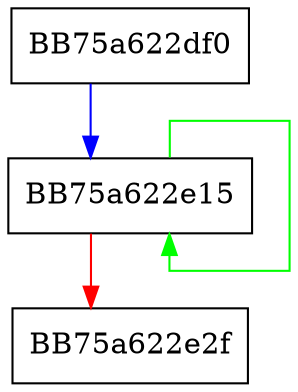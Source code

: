 digraph MMX4_pminub {
  node [shape="box"];
  graph [splines=ortho];
  BB75a622df0 -> BB75a622e15 [color="blue"];
  BB75a622e15 -> BB75a622e15 [color="green"];
  BB75a622e15 -> BB75a622e2f [color="red"];
}